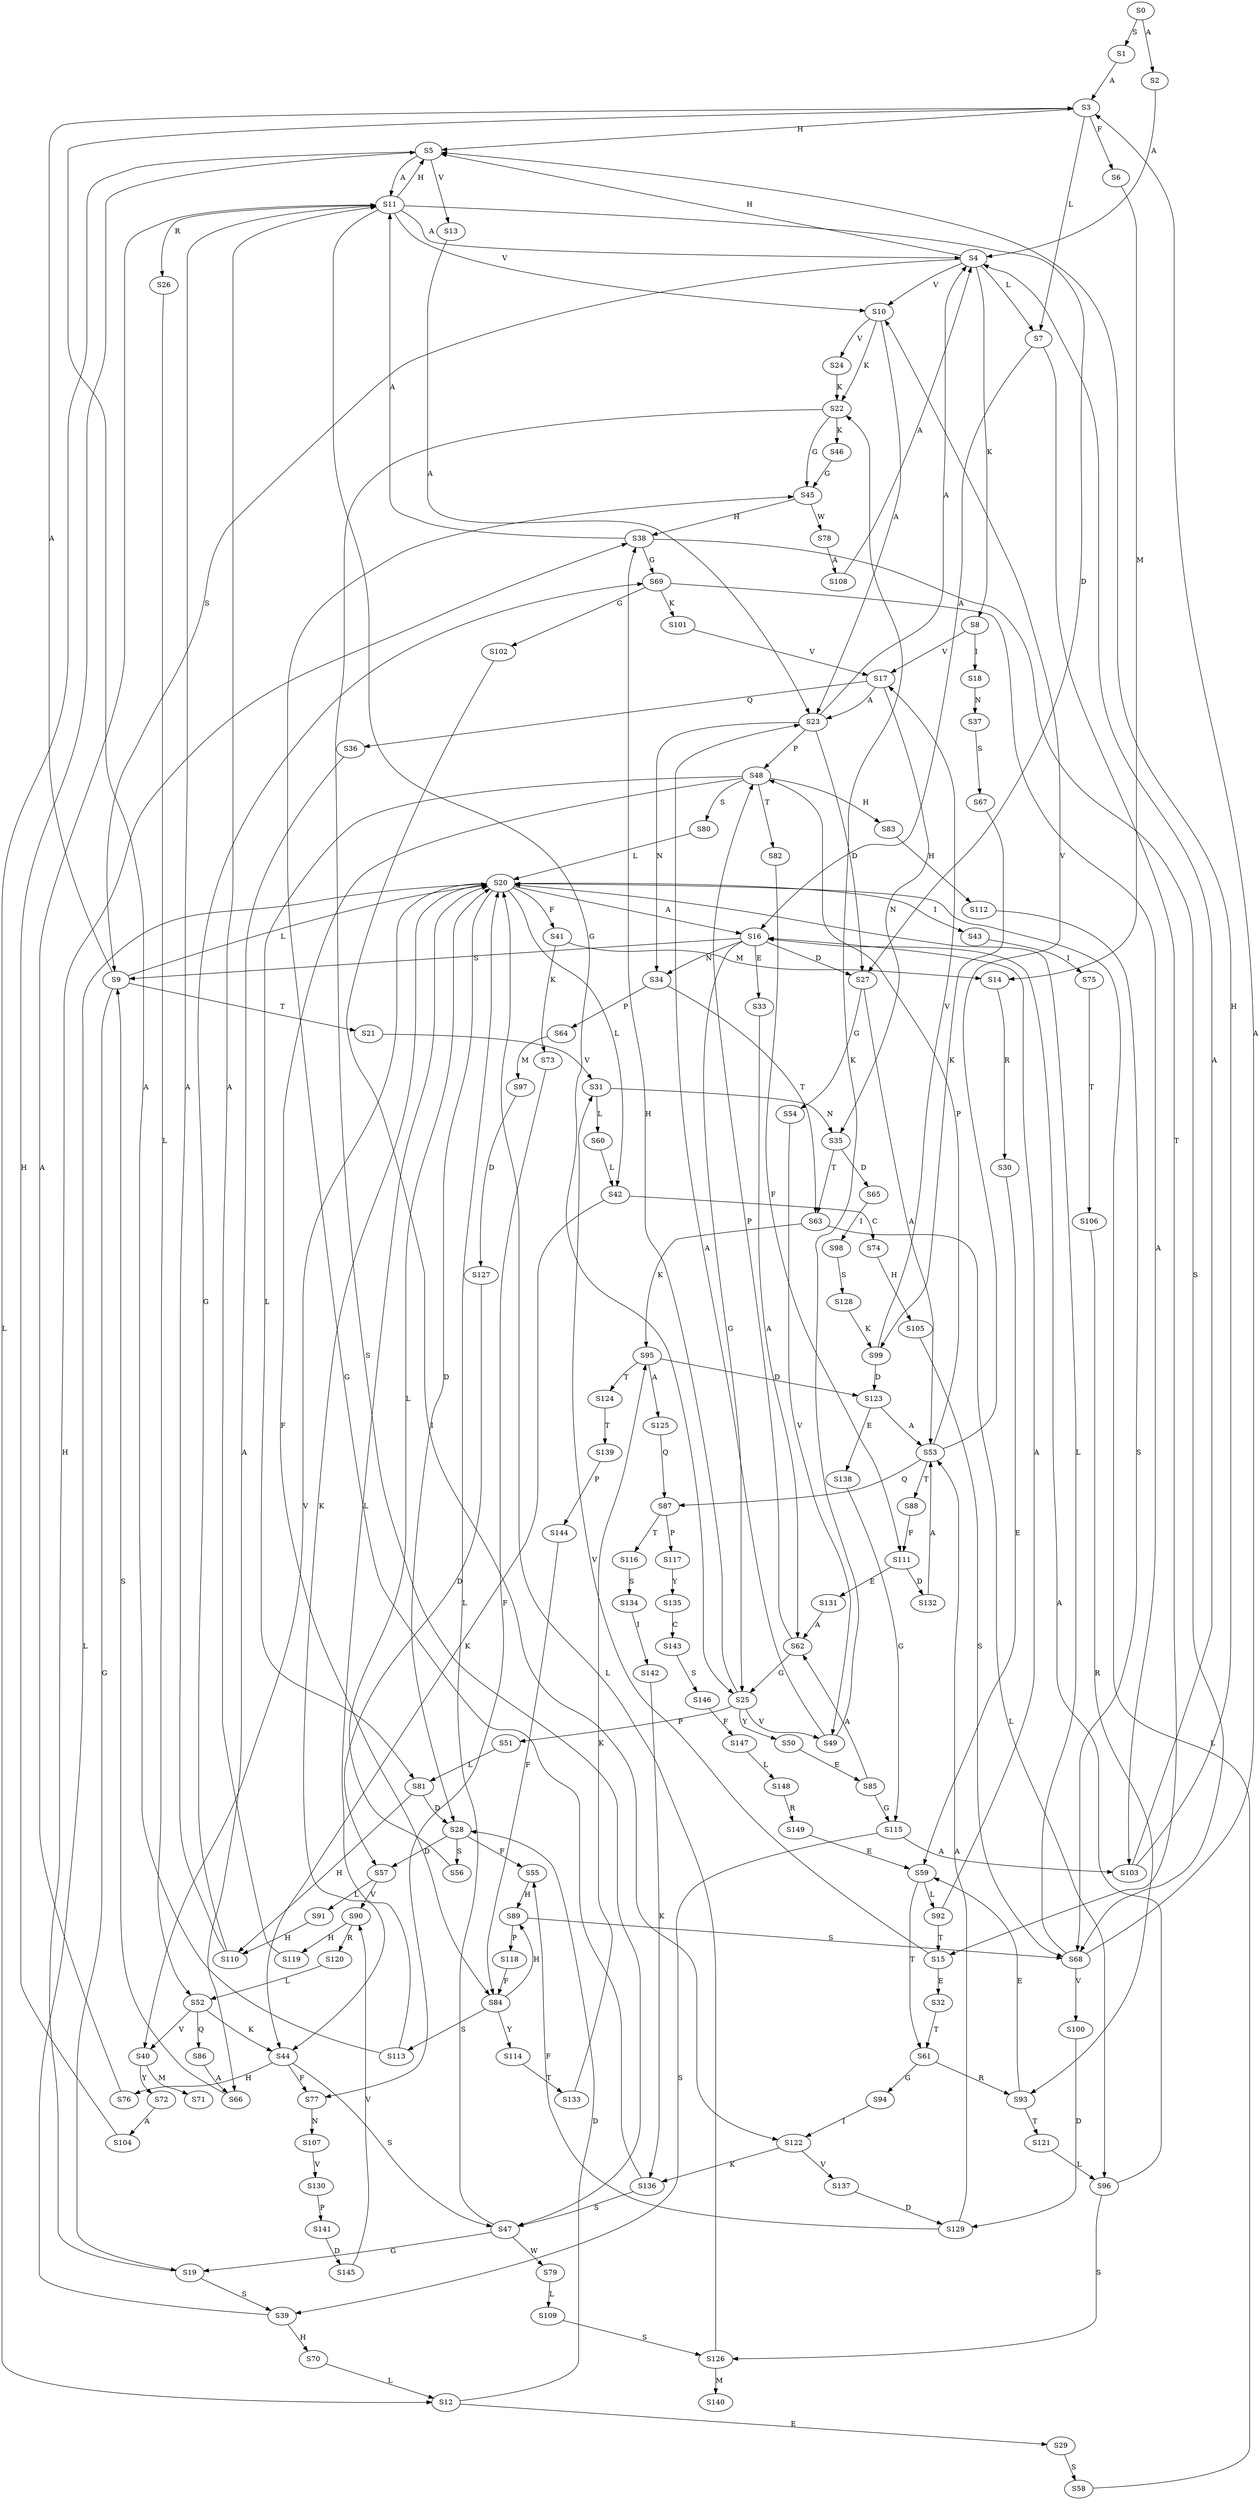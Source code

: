 strict digraph  {
	S0 -> S1 [ label = S ];
	S0 -> S2 [ label = A ];
	S1 -> S3 [ label = A ];
	S2 -> S4 [ label = A ];
	S3 -> S5 [ label = H ];
	S3 -> S6 [ label = F ];
	S3 -> S7 [ label = L ];
	S4 -> S8 [ label = K ];
	S4 -> S7 [ label = L ];
	S4 -> S9 [ label = S ];
	S4 -> S10 [ label = V ];
	S4 -> S5 [ label = H ];
	S5 -> S11 [ label = A ];
	S5 -> S12 [ label = L ];
	S5 -> S13 [ label = V ];
	S6 -> S14 [ label = M ];
	S7 -> S15 [ label = T ];
	S7 -> S16 [ label = A ];
	S8 -> S17 [ label = V ];
	S8 -> S18 [ label = I ];
	S9 -> S19 [ label = G ];
	S9 -> S20 [ label = L ];
	S9 -> S3 [ label = A ];
	S9 -> S21 [ label = T ];
	S10 -> S22 [ label = K ];
	S10 -> S23 [ label = A ];
	S10 -> S24 [ label = V ];
	S11 -> S25 [ label = G ];
	S11 -> S10 [ label = V ];
	S11 -> S5 [ label = H ];
	S11 -> S4 [ label = A ];
	S11 -> S26 [ label = R ];
	S11 -> S27 [ label = D ];
	S12 -> S28 [ label = D ];
	S12 -> S29 [ label = E ];
	S13 -> S23 [ label = A ];
	S14 -> S30 [ label = R ];
	S15 -> S31 [ label = V ];
	S15 -> S32 [ label = E ];
	S16 -> S33 [ label = E ];
	S16 -> S27 [ label = D ];
	S16 -> S34 [ label = N ];
	S16 -> S9 [ label = S ];
	S16 -> S25 [ label = G ];
	S17 -> S35 [ label = N ];
	S17 -> S36 [ label = Q ];
	S17 -> S23 [ label = A ];
	S18 -> S37 [ label = N ];
	S19 -> S38 [ label = H ];
	S19 -> S39 [ label = S ];
	S20 -> S40 [ label = V ];
	S20 -> S41 [ label = F ];
	S20 -> S28 [ label = D ];
	S20 -> S16 [ label = A ];
	S20 -> S42 [ label = L ];
	S20 -> S43 [ label = I ];
	S20 -> S44 [ label = K ];
	S21 -> S31 [ label = V ];
	S22 -> S45 [ label = G ];
	S22 -> S46 [ label = K ];
	S22 -> S47 [ label = S ];
	S23 -> S34 [ label = N ];
	S23 -> S48 [ label = P ];
	S23 -> S4 [ label = A ];
	S23 -> S27 [ label = D ];
	S24 -> S22 [ label = K ];
	S25 -> S49 [ label = V ];
	S25 -> S50 [ label = Y ];
	S25 -> S38 [ label = H ];
	S25 -> S51 [ label = P ];
	S26 -> S52 [ label = L ];
	S27 -> S53 [ label = A ];
	S27 -> S54 [ label = G ];
	S28 -> S55 [ label = F ];
	S28 -> S56 [ label = S ];
	S28 -> S57 [ label = D ];
	S29 -> S58 [ label = S ];
	S30 -> S59 [ label = E ];
	S31 -> S60 [ label = L ];
	S31 -> S35 [ label = N ];
	S32 -> S61 [ label = T ];
	S33 -> S62 [ label = A ];
	S34 -> S63 [ label = T ];
	S34 -> S64 [ label = P ];
	S35 -> S63 [ label = T ];
	S35 -> S65 [ label = D ];
	S36 -> S66 [ label = A ];
	S37 -> S67 [ label = S ];
	S38 -> S68 [ label = S ];
	S38 -> S69 [ label = G ];
	S38 -> S11 [ label = A ];
	S39 -> S20 [ label = L ];
	S39 -> S70 [ label = H ];
	S40 -> S71 [ label = M ];
	S40 -> S72 [ label = Y ];
	S41 -> S14 [ label = M ];
	S41 -> S73 [ label = K ];
	S42 -> S44 [ label = K ];
	S42 -> S74 [ label = C ];
	S43 -> S75 [ label = I ];
	S44 -> S76 [ label = H ];
	S44 -> S77 [ label = F ];
	S44 -> S47 [ label = S ];
	S45 -> S78 [ label = W ];
	S45 -> S38 [ label = H ];
	S46 -> S45 [ label = G ];
	S47 -> S79 [ label = W ];
	S47 -> S19 [ label = G ];
	S47 -> S20 [ label = L ];
	S48 -> S80 [ label = S ];
	S48 -> S81 [ label = L ];
	S48 -> S82 [ label = T ];
	S48 -> S83 [ label = H ];
	S48 -> S84 [ label = F ];
	S49 -> S22 [ label = K ];
	S49 -> S23 [ label = A ];
	S50 -> S85 [ label = E ];
	S51 -> S81 [ label = L ];
	S52 -> S44 [ label = K ];
	S52 -> S86 [ label = Q ];
	S52 -> S40 [ label = V ];
	S53 -> S48 [ label = P ];
	S53 -> S10 [ label = V ];
	S53 -> S87 [ label = Q ];
	S53 -> S88 [ label = T ];
	S54 -> S49 [ label = V ];
	S55 -> S89 [ label = H ];
	S56 -> S20 [ label = L ];
	S57 -> S90 [ label = V ];
	S57 -> S91 [ label = L ];
	S58 -> S20 [ label = L ];
	S59 -> S92 [ label = L ];
	S59 -> S61 [ label = T ];
	S60 -> S42 [ label = L ];
	S61 -> S93 [ label = R ];
	S61 -> S94 [ label = G ];
	S62 -> S25 [ label = G ];
	S62 -> S48 [ label = P ];
	S63 -> S95 [ label = K ];
	S63 -> S96 [ label = L ];
	S64 -> S97 [ label = M ];
	S65 -> S98 [ label = I ];
	S66 -> S9 [ label = S ];
	S67 -> S99 [ label = K ];
	S68 -> S20 [ label = L ];
	S68 -> S100 [ label = V ];
	S68 -> S3 [ label = A ];
	S69 -> S101 [ label = K ];
	S69 -> S102 [ label = G ];
	S69 -> S103 [ label = A ];
	S70 -> S12 [ label = L ];
	S72 -> S104 [ label = A ];
	S73 -> S77 [ label = F ];
	S74 -> S105 [ label = H ];
	S75 -> S106 [ label = T ];
	S76 -> S11 [ label = A ];
	S77 -> S107 [ label = N ];
	S78 -> S108 [ label = A ];
	S79 -> S109 [ label = L ];
	S80 -> S20 [ label = L ];
	S81 -> S110 [ label = H ];
	S81 -> S28 [ label = D ];
	S82 -> S111 [ label = F ];
	S83 -> S112 [ label = H ];
	S84 -> S113 [ label = S ];
	S84 -> S114 [ label = Y ];
	S84 -> S89 [ label = H ];
	S85 -> S115 [ label = G ];
	S85 -> S62 [ label = A ];
	S86 -> S66 [ label = A ];
	S87 -> S116 [ label = T ];
	S87 -> S117 [ label = P ];
	S88 -> S111 [ label = F ];
	S89 -> S118 [ label = P ];
	S89 -> S68 [ label = S ];
	S90 -> S119 [ label = H ];
	S90 -> S120 [ label = R ];
	S91 -> S110 [ label = H ];
	S92 -> S16 [ label = A ];
	S92 -> S15 [ label = T ];
	S93 -> S121 [ label = T ];
	S93 -> S59 [ label = E ];
	S94 -> S122 [ label = I ];
	S95 -> S123 [ label = D ];
	S95 -> S124 [ label = T ];
	S95 -> S125 [ label = A ];
	S96 -> S16 [ label = A ];
	S96 -> S126 [ label = S ];
	S97 -> S127 [ label = D ];
	S98 -> S128 [ label = S ];
	S99 -> S123 [ label = D ];
	S99 -> S17 [ label = V ];
	S100 -> S129 [ label = D ];
	S101 -> S17 [ label = V ];
	S102 -> S122 [ label = I ];
	S103 -> S5 [ label = H ];
	S103 -> S4 [ label = A ];
	S104 -> S5 [ label = H ];
	S105 -> S68 [ label = S ];
	S106 -> S93 [ label = R ];
	S107 -> S130 [ label = V ];
	S108 -> S4 [ label = A ];
	S109 -> S126 [ label = S ];
	S110 -> S11 [ label = A ];
	S110 -> S69 [ label = G ];
	S111 -> S131 [ label = E ];
	S111 -> S132 [ label = D ];
	S112 -> S68 [ label = S ];
	S113 -> S20 [ label = L ];
	S113 -> S3 [ label = A ];
	S114 -> S133 [ label = T ];
	S115 -> S103 [ label = A ];
	S115 -> S39 [ label = S ];
	S116 -> S134 [ label = S ];
	S117 -> S135 [ label = Y ];
	S118 -> S84 [ label = F ];
	S119 -> S11 [ label = A ];
	S120 -> S52 [ label = L ];
	S121 -> S96 [ label = L ];
	S122 -> S136 [ label = K ];
	S122 -> S137 [ label = V ];
	S123 -> S53 [ label = A ];
	S123 -> S138 [ label = E ];
	S124 -> S139 [ label = T ];
	S125 -> S87 [ label = Q ];
	S126 -> S140 [ label = M ];
	S126 -> S20 [ label = L ];
	S127 -> S57 [ label = D ];
	S128 -> S99 [ label = K ];
	S129 -> S55 [ label = F ];
	S129 -> S53 [ label = A ];
	S130 -> S141 [ label = P ];
	S131 -> S62 [ label = A ];
	S132 -> S53 [ label = A ];
	S133 -> S95 [ label = K ];
	S134 -> S142 [ label = I ];
	S135 -> S143 [ label = C ];
	S136 -> S45 [ label = G ];
	S136 -> S47 [ label = S ];
	S137 -> S129 [ label = D ];
	S138 -> S115 [ label = G ];
	S139 -> S144 [ label = P ];
	S141 -> S145 [ label = D ];
	S142 -> S136 [ label = K ];
	S143 -> S146 [ label = S ];
	S144 -> S84 [ label = F ];
	S145 -> S90 [ label = V ];
	S146 -> S147 [ label = F ];
	S147 -> S148 [ label = L ];
	S148 -> S149 [ label = R ];
	S149 -> S59 [ label = E ];
}
